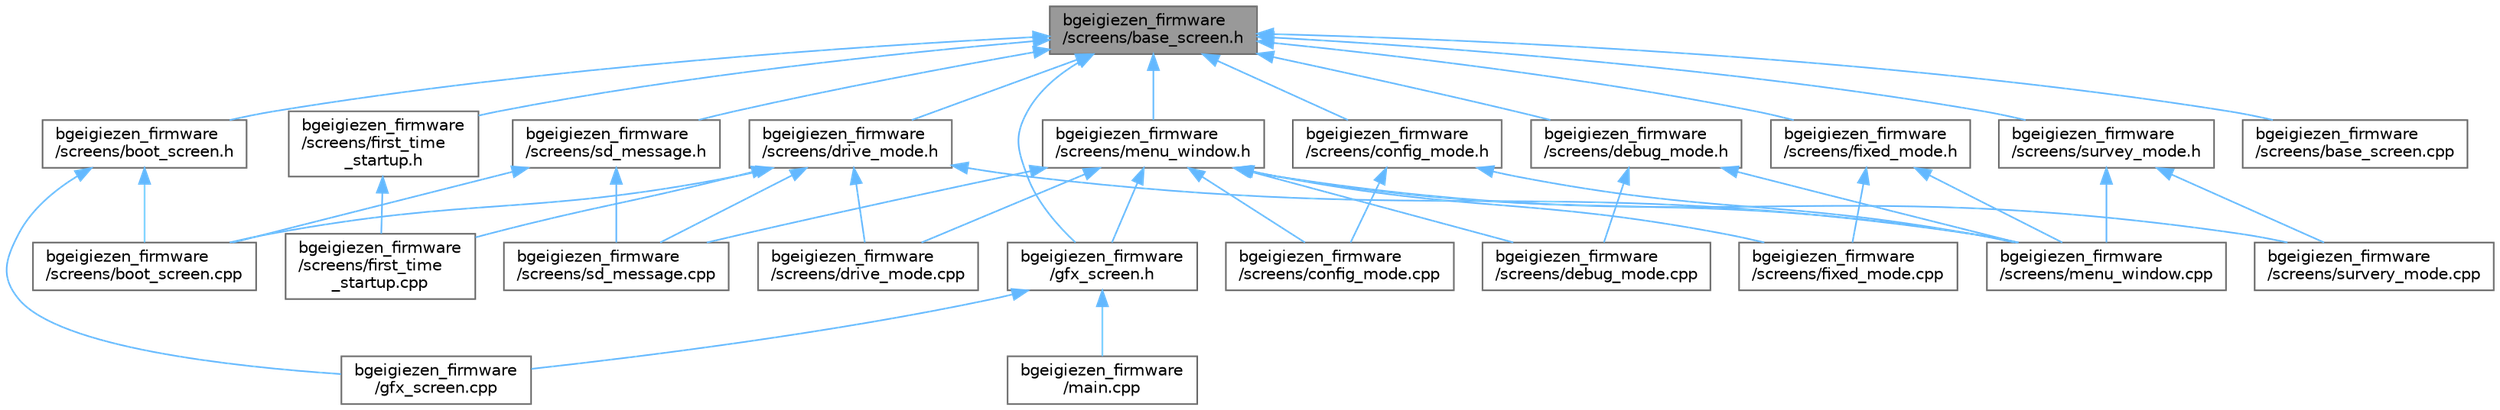digraph "bgeigiezen_firmware/screens/base_screen.h"
{
 // LATEX_PDF_SIZE
  bgcolor="transparent";
  edge [fontname=Helvetica,fontsize=10,labelfontname=Helvetica,labelfontsize=10];
  node [fontname=Helvetica,fontsize=10,shape=box,height=0.2,width=0.4];
  Node1 [id="Node000001",label="bgeigiezen_firmware\l/screens/base_screen.h",height=0.2,width=0.4,color="gray40", fillcolor="grey60", style="filled", fontcolor="black",tooltip=" "];
  Node1 -> Node2 [id="edge40_Node000001_Node000002",dir="back",color="steelblue1",style="solid",tooltip=" "];
  Node2 [id="Node000002",label="bgeigiezen_firmware\l/gfx_screen.h",height=0.2,width=0.4,color="grey40", fillcolor="white", style="filled",URL="$gfx__screen_8h.html",tooltip=" "];
  Node2 -> Node3 [id="edge41_Node000002_Node000003",dir="back",color="steelblue1",style="solid",tooltip=" "];
  Node3 [id="Node000003",label="bgeigiezen_firmware\l/gfx_screen.cpp",height=0.2,width=0.4,color="grey40", fillcolor="white", style="filled",URL="$gfx__screen_8cpp.html",tooltip=" "];
  Node2 -> Node4 [id="edge42_Node000002_Node000004",dir="back",color="steelblue1",style="solid",tooltip=" "];
  Node4 [id="Node000004",label="bgeigiezen_firmware\l/main.cpp",height=0.2,width=0.4,color="grey40", fillcolor="white", style="filled",URL="$bgeigiezen__firmware_2main_8cpp.html",tooltip=" "];
  Node1 -> Node5 [id="edge43_Node000001_Node000005",dir="back",color="steelblue1",style="solid",tooltip=" "];
  Node5 [id="Node000005",label="bgeigiezen_firmware\l/screens/base_screen.cpp",height=0.2,width=0.4,color="grey40", fillcolor="white", style="filled",URL="$base__screen_8cpp.html",tooltip=" "];
  Node1 -> Node6 [id="edge44_Node000001_Node000006",dir="back",color="steelblue1",style="solid",tooltip=" "];
  Node6 [id="Node000006",label="bgeigiezen_firmware\l/screens/boot_screen.h",height=0.2,width=0.4,color="grey40", fillcolor="white", style="filled",URL="$boot__screen_8h.html",tooltip=" "];
  Node6 -> Node3 [id="edge45_Node000006_Node000003",dir="back",color="steelblue1",style="solid",tooltip=" "];
  Node6 -> Node7 [id="edge46_Node000006_Node000007",dir="back",color="steelblue1",style="solid",tooltip=" "];
  Node7 [id="Node000007",label="bgeigiezen_firmware\l/screens/boot_screen.cpp",height=0.2,width=0.4,color="grey40", fillcolor="white", style="filled",URL="$boot__screen_8cpp.html",tooltip=" "];
  Node1 -> Node8 [id="edge47_Node000001_Node000008",dir="back",color="steelblue1",style="solid",tooltip=" "];
  Node8 [id="Node000008",label="bgeigiezen_firmware\l/screens/config_mode.h",height=0.2,width=0.4,color="grey40", fillcolor="white", style="filled",URL="$config__mode_8h.html",tooltip=" "];
  Node8 -> Node9 [id="edge48_Node000008_Node000009",dir="back",color="steelblue1",style="solid",tooltip=" "];
  Node9 [id="Node000009",label="bgeigiezen_firmware\l/screens/config_mode.cpp",height=0.2,width=0.4,color="grey40", fillcolor="white", style="filled",URL="$config__mode_8cpp.html",tooltip=" "];
  Node8 -> Node10 [id="edge49_Node000008_Node000010",dir="back",color="steelblue1",style="solid",tooltip=" "];
  Node10 [id="Node000010",label="bgeigiezen_firmware\l/screens/menu_window.cpp",height=0.2,width=0.4,color="grey40", fillcolor="white", style="filled",URL="$menu__window_8cpp.html",tooltip=" "];
  Node1 -> Node11 [id="edge50_Node000001_Node000011",dir="back",color="steelblue1",style="solid",tooltip=" "];
  Node11 [id="Node000011",label="bgeigiezen_firmware\l/screens/debug_mode.h",height=0.2,width=0.4,color="grey40", fillcolor="white", style="filled",URL="$debug__mode_8h.html",tooltip=" "];
  Node11 -> Node12 [id="edge51_Node000011_Node000012",dir="back",color="steelblue1",style="solid",tooltip=" "];
  Node12 [id="Node000012",label="bgeigiezen_firmware\l/screens/debug_mode.cpp",height=0.2,width=0.4,color="grey40", fillcolor="white", style="filled",URL="$debug__mode_8cpp.html",tooltip=" "];
  Node11 -> Node10 [id="edge52_Node000011_Node000010",dir="back",color="steelblue1",style="solid",tooltip=" "];
  Node1 -> Node13 [id="edge53_Node000001_Node000013",dir="back",color="steelblue1",style="solid",tooltip=" "];
  Node13 [id="Node000013",label="bgeigiezen_firmware\l/screens/drive_mode.h",height=0.2,width=0.4,color="grey40", fillcolor="white", style="filled",URL="$drive__mode_8h.html",tooltip=" "];
  Node13 -> Node7 [id="edge54_Node000013_Node000007",dir="back",color="steelblue1",style="solid",tooltip=" "];
  Node13 -> Node14 [id="edge55_Node000013_Node000014",dir="back",color="steelblue1",style="solid",tooltip=" "];
  Node14 [id="Node000014",label="bgeigiezen_firmware\l/screens/drive_mode.cpp",height=0.2,width=0.4,color="grey40", fillcolor="white", style="filled",URL="$drive__mode_8cpp.html",tooltip=" "];
  Node13 -> Node15 [id="edge56_Node000013_Node000015",dir="back",color="steelblue1",style="solid",tooltip=" "];
  Node15 [id="Node000015",label="bgeigiezen_firmware\l/screens/first_time\l_startup.cpp",height=0.2,width=0.4,color="grey40", fillcolor="white", style="filled",URL="$first__time__startup_8cpp.html",tooltip=" "];
  Node13 -> Node10 [id="edge57_Node000013_Node000010",dir="back",color="steelblue1",style="solid",tooltip=" "];
  Node13 -> Node16 [id="edge58_Node000013_Node000016",dir="back",color="steelblue1",style="solid",tooltip=" "];
  Node16 [id="Node000016",label="bgeigiezen_firmware\l/screens/sd_message.cpp",height=0.2,width=0.4,color="grey40", fillcolor="white", style="filled",URL="$sd__message_8cpp.html",tooltip=" "];
  Node1 -> Node17 [id="edge59_Node000001_Node000017",dir="back",color="steelblue1",style="solid",tooltip=" "];
  Node17 [id="Node000017",label="bgeigiezen_firmware\l/screens/first_time\l_startup.h",height=0.2,width=0.4,color="grey40", fillcolor="white", style="filled",URL="$first__time__startup_8h.html",tooltip=" "];
  Node17 -> Node15 [id="edge60_Node000017_Node000015",dir="back",color="steelblue1",style="solid",tooltip=" "];
  Node1 -> Node18 [id="edge61_Node000001_Node000018",dir="back",color="steelblue1",style="solid",tooltip=" "];
  Node18 [id="Node000018",label="bgeigiezen_firmware\l/screens/fixed_mode.h",height=0.2,width=0.4,color="grey40", fillcolor="white", style="filled",URL="$fixed__mode_8h.html",tooltip=" "];
  Node18 -> Node19 [id="edge62_Node000018_Node000019",dir="back",color="steelblue1",style="solid",tooltip=" "];
  Node19 [id="Node000019",label="bgeigiezen_firmware\l/screens/fixed_mode.cpp",height=0.2,width=0.4,color="grey40", fillcolor="white", style="filled",URL="$fixed__mode_8cpp.html",tooltip=" "];
  Node18 -> Node10 [id="edge63_Node000018_Node000010",dir="back",color="steelblue1",style="solid",tooltip=" "];
  Node1 -> Node20 [id="edge64_Node000001_Node000020",dir="back",color="steelblue1",style="solid",tooltip=" "];
  Node20 [id="Node000020",label="bgeigiezen_firmware\l/screens/menu_window.h",height=0.2,width=0.4,color="grey40", fillcolor="white", style="filled",URL="$menu__window_8h.html",tooltip=" "];
  Node20 -> Node2 [id="edge65_Node000020_Node000002",dir="back",color="steelblue1",style="solid",tooltip=" "];
  Node20 -> Node9 [id="edge66_Node000020_Node000009",dir="back",color="steelblue1",style="solid",tooltip=" "];
  Node20 -> Node12 [id="edge67_Node000020_Node000012",dir="back",color="steelblue1",style="solid",tooltip=" "];
  Node20 -> Node14 [id="edge68_Node000020_Node000014",dir="back",color="steelblue1",style="solid",tooltip=" "];
  Node20 -> Node19 [id="edge69_Node000020_Node000019",dir="back",color="steelblue1",style="solid",tooltip=" "];
  Node20 -> Node10 [id="edge70_Node000020_Node000010",dir="back",color="steelblue1",style="solid",tooltip=" "];
  Node20 -> Node16 [id="edge71_Node000020_Node000016",dir="back",color="steelblue1",style="solid",tooltip=" "];
  Node20 -> Node21 [id="edge72_Node000020_Node000021",dir="back",color="steelblue1",style="solid",tooltip=" "];
  Node21 [id="Node000021",label="bgeigiezen_firmware\l/screens/survery_mode.cpp",height=0.2,width=0.4,color="grey40", fillcolor="white", style="filled",URL="$survery__mode_8cpp.html",tooltip=" "];
  Node1 -> Node22 [id="edge73_Node000001_Node000022",dir="back",color="steelblue1",style="solid",tooltip=" "];
  Node22 [id="Node000022",label="bgeigiezen_firmware\l/screens/sd_message.h",height=0.2,width=0.4,color="grey40", fillcolor="white", style="filled",URL="$sd__message_8h.html",tooltip=" "];
  Node22 -> Node7 [id="edge74_Node000022_Node000007",dir="back",color="steelblue1",style="solid",tooltip=" "];
  Node22 -> Node16 [id="edge75_Node000022_Node000016",dir="back",color="steelblue1",style="solid",tooltip=" "];
  Node1 -> Node23 [id="edge76_Node000001_Node000023",dir="back",color="steelblue1",style="solid",tooltip=" "];
  Node23 [id="Node000023",label="bgeigiezen_firmware\l/screens/survey_mode.h",height=0.2,width=0.4,color="grey40", fillcolor="white", style="filled",URL="$survey__mode_8h.html",tooltip=" "];
  Node23 -> Node10 [id="edge77_Node000023_Node000010",dir="back",color="steelblue1",style="solid",tooltip=" "];
  Node23 -> Node21 [id="edge78_Node000023_Node000021",dir="back",color="steelblue1",style="solid",tooltip=" "];
}
